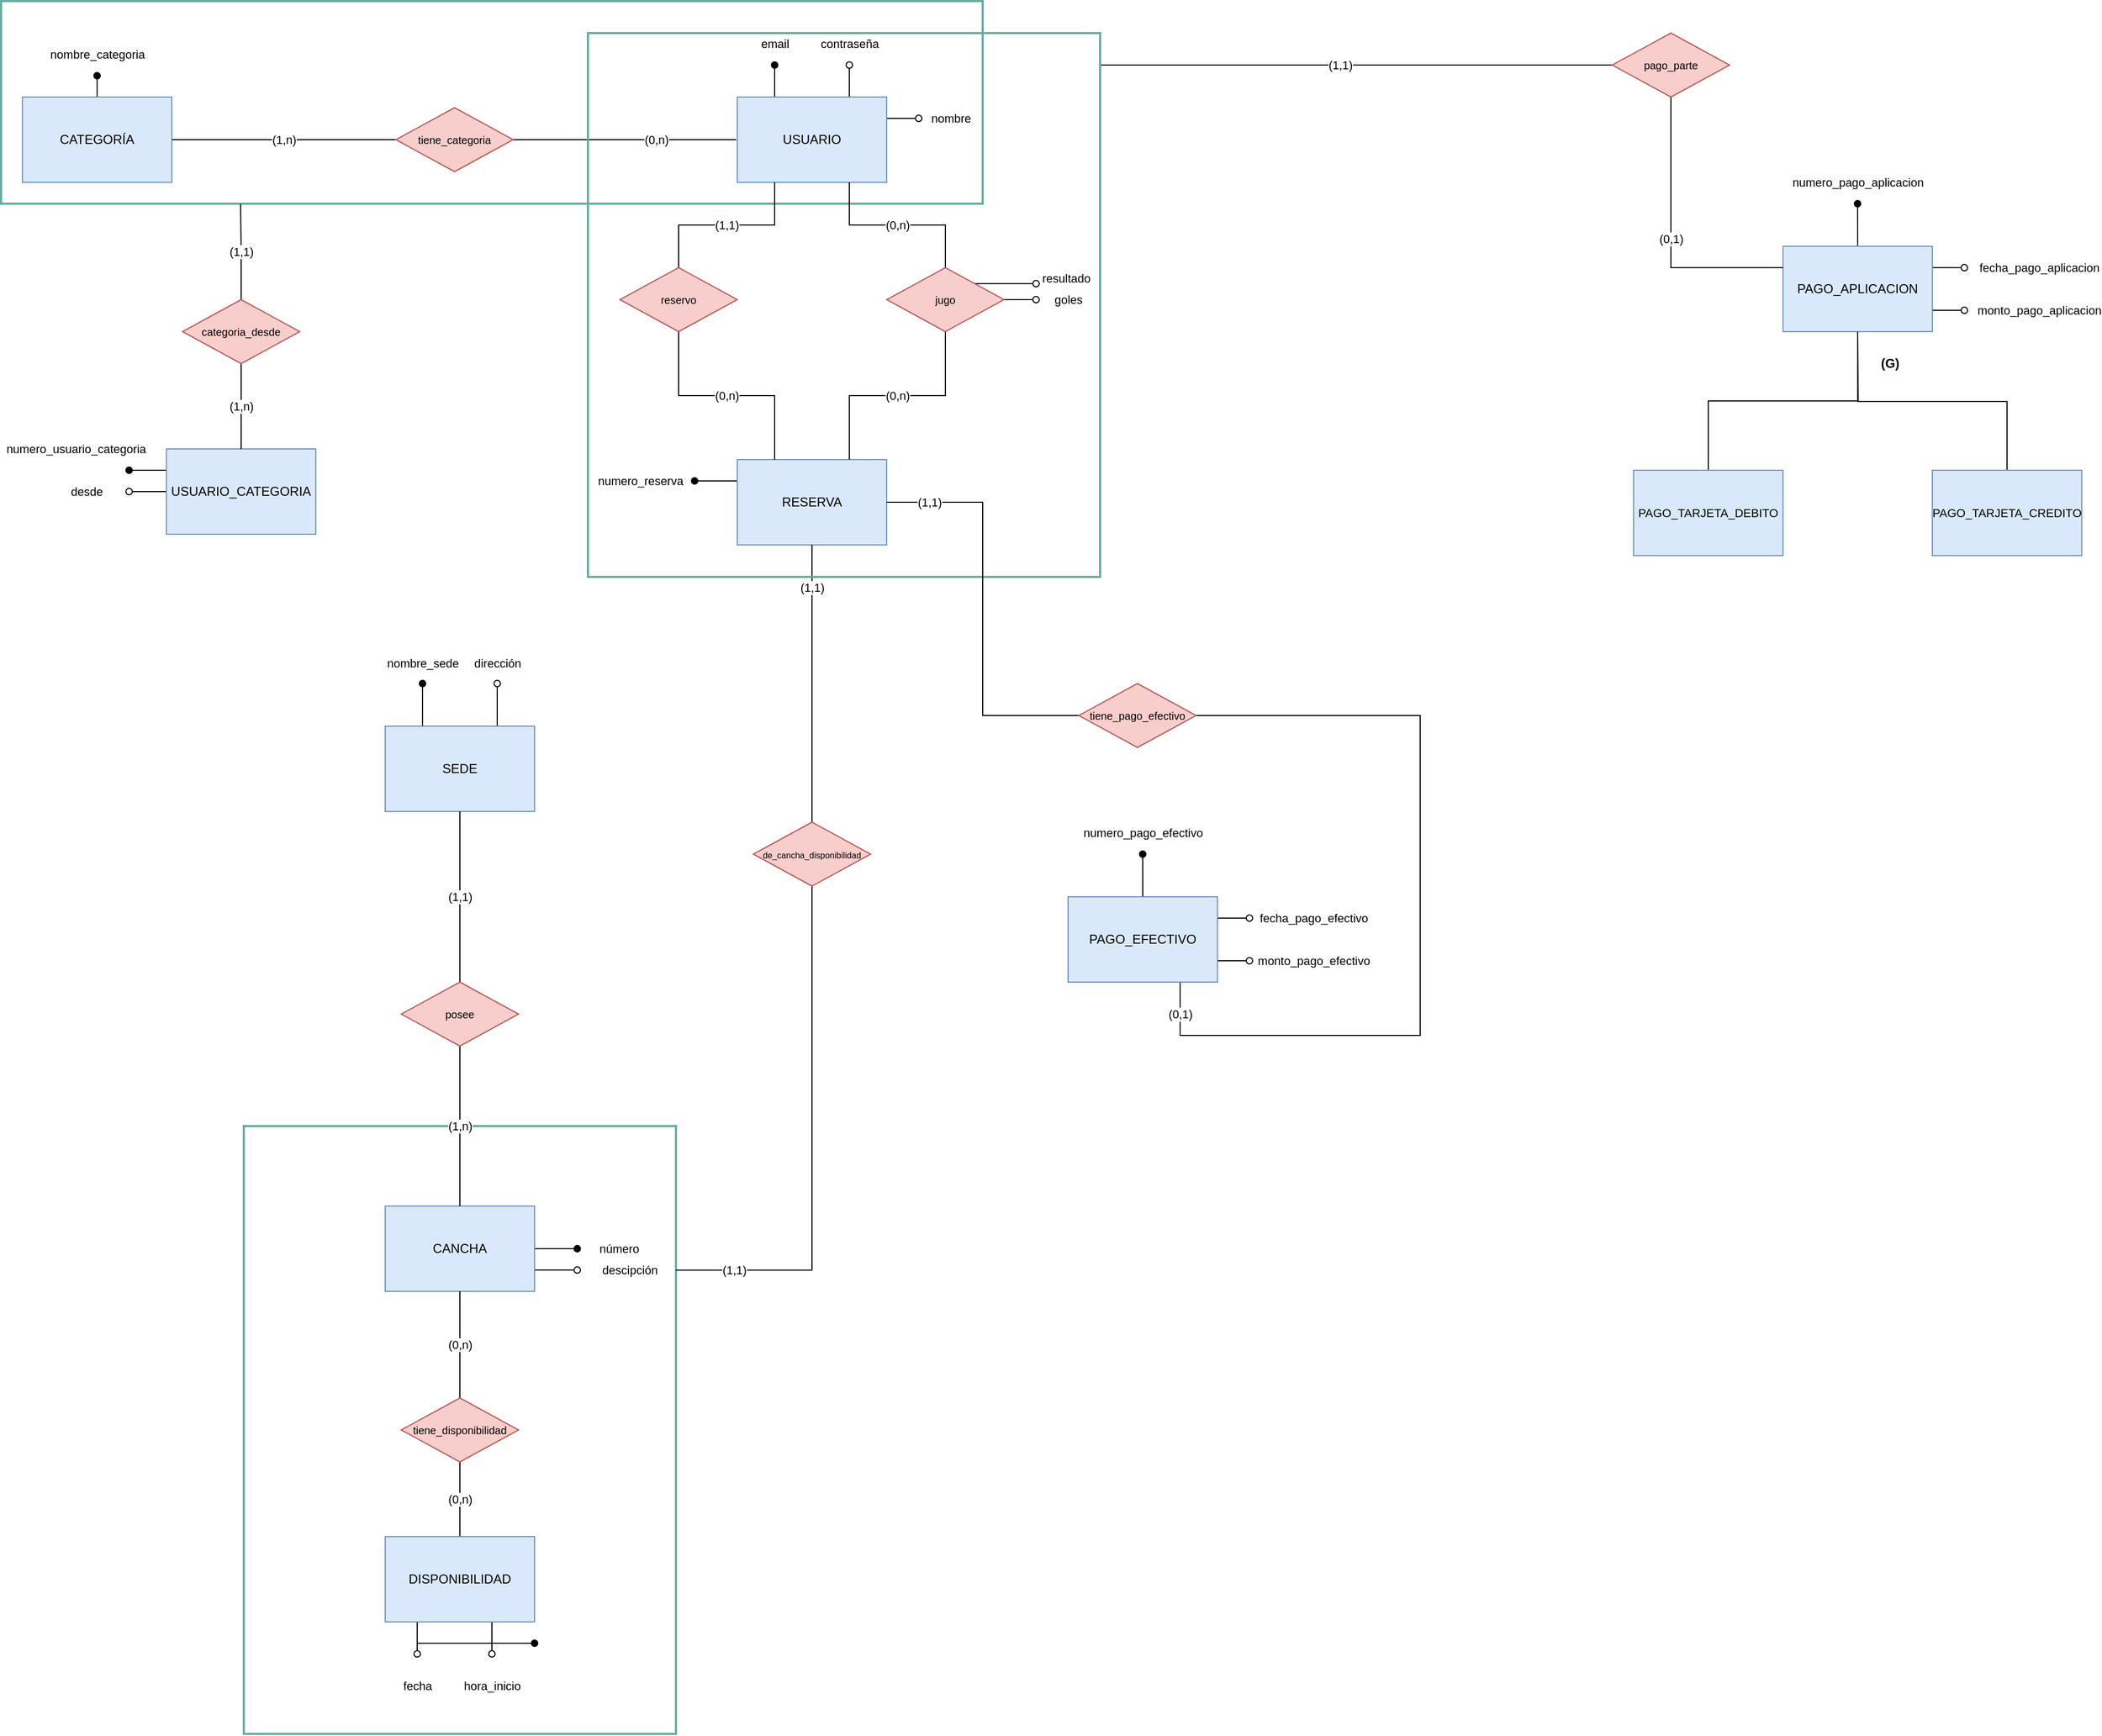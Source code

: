 <mxfile version="13.8.0" type="device"><diagram id="R2lEEEUBdFMjLlhIrx00" name="Page-1"><mxGraphModel dx="3122" dy="719" grid="1" gridSize="10" guides="1" tooltips="1" connect="1" arrows="1" fold="1" page="1" pageScale="1" pageWidth="850" pageHeight="1100" background="#FFFFFF" math="0" shadow="0" extFonts="Permanent Marker^https://fonts.googleapis.com/css?family=Permanent+Marker"><root><mxCell id="0"/><mxCell id="1" parent="0"/><mxCell id="BPh5XTCDT2WyI2NIFhle-4" value="" style="rounded=0;whiteSpace=wrap;html=1;fillColor=none;strokeColor=#67AB9F;strokeWidth=2;" parent="1" vertex="1"><mxGeometry x="-1050" y="10" width="920" height="190" as="geometry"/></mxCell><mxCell id="kf0vM6OTvhmCCI-m05ix-49" value="" style="rounded=0;whiteSpace=wrap;html=1;fillColor=none;strokeColor=#67AB9F;strokeWidth=2;" parent="1" vertex="1"><mxGeometry x="-822.5" y="1065" width="405" height="570" as="geometry"/></mxCell><mxCell id="pbBQ82UkwCZ1x_WCsIeZ-78" value="email" style="edgeStyle=orthogonalEdgeStyle;rounded=0;orthogonalLoop=1;jettySize=auto;html=1;exitX=0.25;exitY=0;exitDx=0;exitDy=0;endArrow=oval;endFill=1;" parent="1" source="GshNVaEzF-OYgvFtha6f-1" edge="1"><mxGeometry x="1" y="20" relative="1" as="geometry"><mxPoint x="-325" y="70" as="targetPoint"/><mxPoint x="20" y="-20" as="offset"/></mxGeometry></mxCell><mxCell id="pbBQ82UkwCZ1x_WCsIeZ-79" value="contraseña" style="edgeStyle=orthogonalEdgeStyle;rounded=0;orthogonalLoop=1;jettySize=auto;html=1;exitX=0.75;exitY=0;exitDx=0;exitDy=0;endArrow=oval;endFill=0;" parent="1" source="GshNVaEzF-OYgvFtha6f-1" edge="1"><mxGeometry x="1" y="20" relative="1" as="geometry"><mxPoint x="-255" y="70" as="targetPoint"/><mxPoint x="20" y="-20" as="offset"/></mxGeometry></mxCell><mxCell id="Ywkk9bYT6Yz2cY7bNHjs-14" value="nombre" style="edgeStyle=orthogonalEdgeStyle;rounded=0;orthogonalLoop=1;jettySize=auto;html=1;exitX=1;exitY=0.25;exitDx=0;exitDy=0;endArrow=oval;endFill=0;strokeWidth=1;" parent="1" source="GshNVaEzF-OYgvFtha6f-1" edge="1"><mxGeometry x="1" y="30" relative="1" as="geometry"><mxPoint x="-190" y="120" as="targetPoint"/><mxPoint x="30" y="30" as="offset"/></mxGeometry></mxCell><mxCell id="GshNVaEzF-OYgvFtha6f-1" value="USUARIO" style="whiteSpace=wrap;html=1;align=center;fillColor=#dae8fc;strokeColor=#6c8ebf;" parent="1" vertex="1"><mxGeometry x="-360" y="100" width="140" height="80" as="geometry"/></mxCell><mxCell id="pbBQ82UkwCZ1x_WCsIeZ-85" value="descipción" style="edgeStyle=orthogonalEdgeStyle;rounded=0;orthogonalLoop=1;jettySize=auto;html=1;exitX=1;exitY=0.75;exitDx=0;exitDy=0;endArrow=oval;endFill=0;" parent="1" source="pbBQ82UkwCZ1x_WCsIeZ-7" edge="1"><mxGeometry x="1" y="50" relative="1" as="geometry"><mxPoint x="-510" y="1200" as="targetPoint"/><mxPoint x="50" y="50" as="offset"/></mxGeometry></mxCell><mxCell id="pbBQ82UkwCZ1x_WCsIeZ-86" value="número" style="edgeStyle=orthogonalEdgeStyle;rounded=0;orthogonalLoop=1;jettySize=auto;html=1;exitX=1;exitY=0.5;exitDx=0;exitDy=0;endArrow=oval;endFill=1;" parent="1" source="pbBQ82UkwCZ1x_WCsIeZ-7" edge="1"><mxGeometry x="1" y="40" relative="1" as="geometry"><mxPoint x="-510" y="1180" as="targetPoint"/><mxPoint x="40" y="40" as="offset"/></mxGeometry></mxCell><mxCell id="pbBQ82UkwCZ1x_WCsIeZ-7" value="CANCHA" style="whiteSpace=wrap;html=1;align=center;strokeColor=#6c8ebf;fillColor=#dae8fc;" parent="1" vertex="1"><mxGeometry x="-690" y="1140" width="140" height="80" as="geometry"/></mxCell><mxCell id="pbBQ82UkwCZ1x_WCsIeZ-80" value="nombre_sede" style="edgeStyle=orthogonalEdgeStyle;rounded=0;orthogonalLoop=1;jettySize=auto;html=1;exitX=0.25;exitY=0;exitDx=0;exitDy=0;endArrow=oval;endFill=1;" parent="1" source="pbBQ82UkwCZ1x_WCsIeZ-14" edge="1"><mxGeometry x="1" y="20" relative="1" as="geometry"><mxPoint x="-655" y="650" as="targetPoint"/><mxPoint x="20" y="-20" as="offset"/></mxGeometry></mxCell><mxCell id="kf0vM6OTvhmCCI-m05ix-2" value="dirección" style="edgeStyle=orthogonalEdgeStyle;rounded=0;orthogonalLoop=1;jettySize=auto;html=1;exitX=0.75;exitY=0;exitDx=0;exitDy=0;endArrow=oval;endFill=0;" parent="1" source="pbBQ82UkwCZ1x_WCsIeZ-14" edge="1"><mxGeometry x="1" y="20" relative="1" as="geometry"><mxPoint x="-585" y="650" as="targetPoint"/><mxPoint x="20" y="-20" as="offset"/></mxGeometry></mxCell><mxCell id="pbBQ82UkwCZ1x_WCsIeZ-14" value="SEDE" style="whiteSpace=wrap;html=1;align=center;strokeColor=#6c8ebf;fillColor=#dae8fc;" parent="1" vertex="1"><mxGeometry x="-690" y="690" width="140" height="80" as="geometry"/></mxCell><mxCell id="pbBQ82UkwCZ1x_WCsIeZ-57" value="(1,1)" style="edgeStyle=orthogonalEdgeStyle;rounded=0;orthogonalLoop=1;jettySize=auto;html=1;exitX=0.5;exitY=0;exitDx=0;exitDy=0;entryX=0.5;entryY=1;entryDx=0;entryDy=0;endArrow=none;endFill=0;" parent="1" source="pbBQ82UkwCZ1x_WCsIeZ-56" target="pbBQ82UkwCZ1x_WCsIeZ-14" edge="1"><mxGeometry relative="1" as="geometry"/></mxCell><mxCell id="pbBQ82UkwCZ1x_WCsIeZ-58" value="(1,n)" style="edgeStyle=orthogonalEdgeStyle;rounded=0;orthogonalLoop=1;jettySize=auto;html=1;exitX=0.5;exitY=1;exitDx=0;exitDy=0;entryX=0.5;entryY=0;entryDx=0;entryDy=0;endArrow=none;endFill=0;" parent="1" source="pbBQ82UkwCZ1x_WCsIeZ-56" target="pbBQ82UkwCZ1x_WCsIeZ-7" edge="1"><mxGeometry relative="1" as="geometry"/></mxCell><mxCell id="pbBQ82UkwCZ1x_WCsIeZ-56" value="&lt;font style=&quot;font-size: 10px&quot;&gt;posee&lt;/font&gt;" style="shape=rhombus;perimeter=rhombusPerimeter;whiteSpace=wrap;html=1;align=center;strokeColor=#b85450;fontSize=12;fillColor=#f8cecc;" parent="1" vertex="1"><mxGeometry x="-675" y="930" width="110" height="60" as="geometry"/></mxCell><mxCell id="BPh5XTCDT2WyI2NIFhle-3" value="nombre_categoria" style="edgeStyle=orthogonalEdgeStyle;rounded=0;orthogonalLoop=1;jettySize=auto;html=1;exitX=0.5;exitY=0;exitDx=0;exitDy=0;endArrow=oval;endFill=1;" parent="1" source="kf0vM6OTvhmCCI-m05ix-7" edge="1"><mxGeometry x="1" y="20" relative="1" as="geometry"><mxPoint x="-960" y="80" as="targetPoint"/><mxPoint x="20" y="-20" as="offset"/></mxGeometry></mxCell><mxCell id="BPh5XTCDT2WyI2NIFhle-5" value="(1,n)" style="edgeStyle=orthogonalEdgeStyle;rounded=0;orthogonalLoop=1;jettySize=auto;html=1;entryX=0;entryY=0.5;entryDx=0;entryDy=0;endArrow=none;endFill=0;" parent="1" source="kf0vM6OTvhmCCI-m05ix-7" target="kf0vM6OTvhmCCI-m05ix-11" edge="1"><mxGeometry relative="1" as="geometry"/></mxCell><mxCell id="kf0vM6OTvhmCCI-m05ix-7" value="CATEGORÍA" style="whiteSpace=wrap;html=1;align=center;fillColor=#dae8fc;strokeColor=#6c8ebf;" parent="1" vertex="1"><mxGeometry x="-1030" y="100" width="140" height="80" as="geometry"/></mxCell><mxCell id="kf0vM6OTvhmCCI-m05ix-14" value="(0,n)" style="edgeStyle=orthogonalEdgeStyle;rounded=0;orthogonalLoop=1;jettySize=auto;html=1;exitX=1;exitY=0.5;exitDx=0;exitDy=0;endArrow=none;endFill=0;" parent="1" source="kf0vM6OTvhmCCI-m05ix-11" edge="1"><mxGeometry relative="1" as="geometry"><mxPoint x="-420" y="140" as="targetPoint"/><Array as="points"><mxPoint x="-361" y="140"/></Array></mxGeometry></mxCell><mxCell id="kf0vM6OTvhmCCI-m05ix-11" value="&lt;font style=&quot;font-size: 10px&quot;&gt;tiene_categoria&lt;/font&gt;" style="shape=rhombus;perimeter=rhombusPerimeter;whiteSpace=wrap;html=1;align=center;strokeColor=#b85450;fontSize=12;fillColor=#f8cecc;" parent="1" vertex="1"><mxGeometry x="-680" y="110" width="110" height="60" as="geometry"/></mxCell><mxCell id="kf0vM6OTvhmCCI-m05ix-16" value="numero_usuario_categoria" style="edgeStyle=orthogonalEdgeStyle;rounded=0;orthogonalLoop=1;jettySize=auto;html=1;exitX=0;exitY=0.25;exitDx=0;exitDy=0;endArrow=oval;endFill=1;" parent="1" source="kf0vM6OTvhmCCI-m05ix-12" edge="1"><mxGeometry x="1" y="-54" relative="1" as="geometry"><mxPoint x="-930" y="450" as="targetPoint"/><mxPoint x="-50" y="34" as="offset"/></mxGeometry></mxCell><mxCell id="kf0vM6OTvhmCCI-m05ix-20" value="desde" style="edgeStyle=orthogonalEdgeStyle;rounded=0;orthogonalLoop=1;jettySize=auto;html=1;exitX=0;exitY=0.5;exitDx=0;exitDy=0;endArrow=oval;endFill=0;" parent="1" source="kf0vM6OTvhmCCI-m05ix-12" edge="1"><mxGeometry x="1" y="40" relative="1" as="geometry"><mxPoint x="-930" y="470" as="targetPoint"/><mxPoint x="-40" y="-40" as="offset"/></mxGeometry></mxCell><mxCell id="kf0vM6OTvhmCCI-m05ix-12" value="USUARIO_CATEGORIA" style="whiteSpace=wrap;html=1;align=center;strokeColor=#6c8ebf;fillColor=#dae8fc;" parent="1" vertex="1"><mxGeometry x="-895" y="430" width="140" height="80" as="geometry"/></mxCell><mxCell id="kf0vM6OTvhmCCI-m05ix-31" value="numero_reserva" style="edgeStyle=orthogonalEdgeStyle;rounded=0;orthogonalLoop=1;jettySize=auto;html=1;exitX=0;exitY=0.25;exitDx=0;exitDy=0;endArrow=oval;endFill=1;" parent="1" source="kf0vM6OTvhmCCI-m05ix-19" edge="1"><mxGeometry x="1" y="50" relative="1" as="geometry"><mxPoint x="-400" y="460" as="targetPoint"/><mxPoint x="-50" y="-50" as="offset"/></mxGeometry></mxCell><mxCell id="kf0vM6OTvhmCCI-m05ix-19" value="RESERVA" style="whiteSpace=wrap;html=1;align=center;strokeColor=#6c8ebf;fillColor=#dae8fc;" parent="1" vertex="1"><mxGeometry x="-360" y="440" width="140" height="80" as="geometry"/></mxCell><mxCell id="kf0vM6OTvhmCCI-m05ix-23" value="(1,1)" style="edgeStyle=orthogonalEdgeStyle;rounded=0;orthogonalLoop=1;jettySize=auto;html=1;entryX=0.25;entryY=1;entryDx=0;entryDy=0;endArrow=none;endFill=0;" parent="1" source="kf0vM6OTvhmCCI-m05ix-21" target="GshNVaEzF-OYgvFtha6f-1" edge="1"><mxGeometry relative="1" as="geometry"/></mxCell><mxCell id="kf0vM6OTvhmCCI-m05ix-30" value="(0,n)" style="edgeStyle=orthogonalEdgeStyle;rounded=0;orthogonalLoop=1;jettySize=auto;html=1;exitX=0.5;exitY=1;exitDx=0;exitDy=0;entryX=0.25;entryY=0;entryDx=0;entryDy=0;endArrow=none;endFill=0;" parent="1" source="kf0vM6OTvhmCCI-m05ix-21" target="kf0vM6OTvhmCCI-m05ix-19" edge="1"><mxGeometry relative="1" as="geometry"/></mxCell><mxCell id="kf0vM6OTvhmCCI-m05ix-21" value="&lt;font style=&quot;font-size: 10px&quot;&gt;reservo&lt;/font&gt;" style="shape=rhombus;perimeter=rhombusPerimeter;whiteSpace=wrap;html=1;align=center;strokeColor=#b85450;fontSize=12;fillColor=#f8cecc;" parent="1" vertex="1"><mxGeometry x="-470" y="260" width="110" height="60" as="geometry"/></mxCell><mxCell id="kf0vM6OTvhmCCI-m05ix-27" value="(0,n)" style="edgeStyle=orthogonalEdgeStyle;rounded=0;orthogonalLoop=1;jettySize=auto;html=1;entryX=0.75;entryY=1;entryDx=0;entryDy=0;endArrow=none;endFill=0;" parent="1" source="kf0vM6OTvhmCCI-m05ix-26" target="GshNVaEzF-OYgvFtha6f-1" edge="1"><mxGeometry relative="1" as="geometry"/></mxCell><mxCell id="kf0vM6OTvhmCCI-m05ix-28" value="(0,n)" style="edgeStyle=orthogonalEdgeStyle;rounded=0;orthogonalLoop=1;jettySize=auto;html=1;exitX=0.5;exitY=1;exitDx=0;exitDy=0;entryX=0.75;entryY=0;entryDx=0;entryDy=0;endArrow=none;endFill=0;" parent="1" source="kf0vM6OTvhmCCI-m05ix-26" target="kf0vM6OTvhmCCI-m05ix-19" edge="1"><mxGeometry relative="1" as="geometry"/></mxCell><mxCell id="kf0vM6OTvhmCCI-m05ix-37" value="goles" style="edgeStyle=orthogonalEdgeStyle;rounded=0;orthogonalLoop=1;jettySize=auto;html=1;exitX=1;exitY=0.5;exitDx=0;exitDy=0;endArrow=oval;endFill=0;" parent="1" source="kf0vM6OTvhmCCI-m05ix-26" edge="1"><mxGeometry x="1" y="30" relative="1" as="geometry"><mxPoint x="-80" y="290" as="targetPoint"/><mxPoint x="30" y="30" as="offset"/></mxGeometry></mxCell><mxCell id="kf0vM6OTvhmCCI-m05ix-38" value="resultado" style="edgeStyle=orthogonalEdgeStyle;rounded=0;orthogonalLoop=1;jettySize=auto;html=1;exitX=1;exitY=0;exitDx=0;exitDy=0;endArrow=oval;endFill=0;" parent="1" source="kf0vM6OTvhmCCI-m05ix-26" edge="1"><mxGeometry x="1" y="30" relative="1" as="geometry"><mxPoint x="-80" y="275" as="targetPoint"/><mxPoint x="30" y="25" as="offset"/></mxGeometry></mxCell><mxCell id="kf0vM6OTvhmCCI-m05ix-26" value="&lt;span style=&quot;font-size: 10px&quot;&gt;jugo&lt;/span&gt;" style="shape=rhombus;perimeter=rhombusPerimeter;whiteSpace=wrap;html=1;align=center;strokeColor=#b85450;fontSize=12;fillColor=#f8cecc;" parent="1" vertex="1"><mxGeometry x="-220" y="260" width="110" height="60" as="geometry"/></mxCell><mxCell id="kf0vM6OTvhmCCI-m05ix-41" value="fecha" style="edgeStyle=orthogonalEdgeStyle;rounded=0;orthogonalLoop=1;jettySize=auto;html=1;exitX=0.25;exitY=1;exitDx=0;exitDy=0;endArrow=oval;endFill=0;" parent="1" source="kf0vM6OTvhmCCI-m05ix-39" edge="1"><mxGeometry x="1" y="30" relative="1" as="geometry"><mxPoint x="-660" y="1560" as="targetPoint"/><mxPoint x="-30" y="30" as="offset"/></mxGeometry></mxCell><mxCell id="kf0vM6OTvhmCCI-m05ix-42" value="hora_inicio" style="edgeStyle=orthogonalEdgeStyle;rounded=0;orthogonalLoop=1;jettySize=auto;html=1;exitX=0.75;exitY=1;exitDx=0;exitDy=0;endArrow=oval;endFill=0;" parent="1" source="kf0vM6OTvhmCCI-m05ix-39" edge="1"><mxGeometry x="1" y="30" relative="1" as="geometry"><mxPoint x="-590" y="1560" as="targetPoint"/><mxPoint x="-30" y="30" as="offset"/></mxGeometry></mxCell><mxCell id="kf0vM6OTvhmCCI-m05ix-47" value="(0,n)" style="edgeStyle=orthogonalEdgeStyle;rounded=0;orthogonalLoop=1;jettySize=auto;html=1;entryX=0.5;entryY=1;entryDx=0;entryDy=0;endArrow=none;endFill=0;" parent="1" source="kf0vM6OTvhmCCI-m05ix-39" target="kf0vM6OTvhmCCI-m05ix-43" edge="1"><mxGeometry relative="1" as="geometry"/></mxCell><mxCell id="kf0vM6OTvhmCCI-m05ix-39" value="DISPONIBILIDAD" style="whiteSpace=wrap;html=1;align=center;strokeColor=#6c8ebf;fillColor=#dae8fc;" parent="1" vertex="1"><mxGeometry x="-690" y="1450" width="140" height="80" as="geometry"/></mxCell><mxCell id="kf0vM6OTvhmCCI-m05ix-45" value="(0,n)" style="edgeStyle=orthogonalEdgeStyle;rounded=0;orthogonalLoop=1;jettySize=auto;html=1;entryX=0.5;entryY=1;entryDx=0;entryDy=0;endArrow=none;endFill=0;" parent="1" source="kf0vM6OTvhmCCI-m05ix-43" target="pbBQ82UkwCZ1x_WCsIeZ-7" edge="1"><mxGeometry relative="1" as="geometry"/></mxCell><mxCell id="kf0vM6OTvhmCCI-m05ix-43" value="&lt;span style=&quot;font-size: 10px&quot;&gt;tiene_disponibilidad&lt;/span&gt;" style="shape=rhombus;perimeter=rhombusPerimeter;whiteSpace=wrap;html=1;align=center;strokeColor=#b85450;fontSize=12;fillColor=#f8cecc;" parent="1" vertex="1"><mxGeometry x="-675" y="1320" width="110" height="60" as="geometry"/></mxCell><mxCell id="kf0vM6OTvhmCCI-m05ix-51" value="(1,1)" style="edgeStyle=orthogonalEdgeStyle;rounded=0;orthogonalLoop=1;jettySize=auto;html=1;entryX=0.5;entryY=1;entryDx=0;entryDy=0;endArrow=none;endFill=0;" parent="1" source="kf0vM6OTvhmCCI-m05ix-48" target="kf0vM6OTvhmCCI-m05ix-19" edge="1"><mxGeometry x="0.692" relative="1" as="geometry"><Array as="points"><mxPoint x="-290" y="820"/><mxPoint x="-290" y="820"/></Array><mxPoint as="offset"/></mxGeometry></mxCell><mxCell id="kf0vM6OTvhmCCI-m05ix-52" value="(1,1)" style="edgeStyle=orthogonalEdgeStyle;rounded=0;orthogonalLoop=1;jettySize=auto;html=1;endArrow=none;endFill=0;exitX=0.5;exitY=1;exitDx=0;exitDy=0;entryX=1;entryY=0.237;entryDx=0;entryDy=0;entryPerimeter=0;" parent="1" source="kf0vM6OTvhmCCI-m05ix-48" target="kf0vM6OTvhmCCI-m05ix-49" edge="1"><mxGeometry x="0.778" relative="1" as="geometry"><mxPoint x="-410" y="1200" as="targetPoint"/><Array as="points"><mxPoint x="-290" y="1200"/></Array><mxPoint as="offset"/></mxGeometry></mxCell><mxCell id="kf0vM6OTvhmCCI-m05ix-48" value="&lt;font style=&quot;font-size: 8px&quot;&gt;de_cancha_disponibilidad&lt;/font&gt;" style="shape=rhombus;perimeter=rhombusPerimeter;whiteSpace=wrap;html=1;align=center;strokeColor=#b85450;fontSize=12;fillColor=#f8cecc;" parent="1" vertex="1"><mxGeometry x="-345" y="780" width="110" height="60" as="geometry"/></mxCell><mxCell id="BPh5XTCDT2WyI2NIFhle-2" value="" style="endArrow=oval;html=1;endFill=1;" parent="1" edge="1"><mxGeometry width="50" height="50" relative="1" as="geometry"><mxPoint x="-660" y="1550" as="sourcePoint"/><mxPoint x="-550" y="1550" as="targetPoint"/></mxGeometry></mxCell><mxCell id="BPh5XTCDT2WyI2NIFhle-8" value="(1,n)" style="edgeStyle=orthogonalEdgeStyle;rounded=0;orthogonalLoop=1;jettySize=auto;html=1;entryX=0.5;entryY=0;entryDx=0;entryDy=0;endArrow=none;endFill=0;" parent="1" source="BPh5XTCDT2WyI2NIFhle-7" target="kf0vM6OTvhmCCI-m05ix-12" edge="1"><mxGeometry relative="1" as="geometry"/></mxCell><mxCell id="BPh5XTCDT2WyI2NIFhle-9" value="(1,1)" style="edgeStyle=orthogonalEdgeStyle;rounded=0;orthogonalLoop=1;jettySize=auto;html=1;entryX=0.244;entryY=1.002;entryDx=0;entryDy=0;endArrow=none;endFill=0;entryPerimeter=0;" parent="1" source="BPh5XTCDT2WyI2NIFhle-7" target="BPh5XTCDT2WyI2NIFhle-4" edge="1"><mxGeometry relative="1" as="geometry"/></mxCell><mxCell id="BPh5XTCDT2WyI2NIFhle-7" value="&lt;span style=&quot;font-size: 10px&quot;&gt;categoria_desde&lt;/span&gt;" style="shape=rhombus;perimeter=rhombusPerimeter;whiteSpace=wrap;html=1;align=center;strokeColor=#b85450;fontSize=12;fillColor=#f8cecc;" parent="1" vertex="1"><mxGeometry x="-880" y="290" width="110" height="60" as="geometry"/></mxCell><mxCell id="Ywkk9bYT6Yz2cY7bNHjs-7" value="numero_pago_aplicacion" style="edgeStyle=orthogonalEdgeStyle;rounded=0;orthogonalLoop=1;jettySize=auto;html=1;exitX=0.5;exitY=0;exitDx=0;exitDy=0;endArrow=oval;endFill=1;" parent="1" source="Ywkk9bYT6Yz2cY7bNHjs-1" edge="1"><mxGeometry x="1" y="20" relative="1" as="geometry"><mxPoint x="689.941" y="200" as="targetPoint"/><mxPoint x="20" y="-20" as="offset"/></mxGeometry></mxCell><mxCell id="Ywkk9bYT6Yz2cY7bNHjs-17" value="fecha_pago_aplicacion" style="edgeStyle=orthogonalEdgeStyle;rounded=0;orthogonalLoop=1;jettySize=auto;html=1;exitX=1;exitY=0.25;exitDx=0;exitDy=0;endArrow=oval;endFill=0;strokeWidth=1;" parent="1" source="Ywkk9bYT6Yz2cY7bNHjs-1" edge="1"><mxGeometry x="1" y="70" relative="1" as="geometry"><mxPoint x="790" y="260" as="targetPoint"/><mxPoint x="70" y="70" as="offset"/></mxGeometry></mxCell><mxCell id="Ywkk9bYT6Yz2cY7bNHjs-19" value="monto_pago_aplicacion" style="edgeStyle=orthogonalEdgeStyle;rounded=0;orthogonalLoop=1;jettySize=auto;html=1;exitX=1;exitY=0.75;exitDx=0;exitDy=0;endArrow=oval;endFill=0;strokeWidth=1;" parent="1" source="Ywkk9bYT6Yz2cY7bNHjs-1" edge="1"><mxGeometry x="1" y="70" relative="1" as="geometry"><mxPoint x="790" y="300" as="targetPoint"/><mxPoint x="70" y="70" as="offset"/></mxGeometry></mxCell><mxCell id="Ywkk9bYT6Yz2cY7bNHjs-1" value="PAGO_APLICACION" style="whiteSpace=wrap;html=1;align=center;strokeColor=#6c8ebf;fillColor=#dae8fc;" parent="1" vertex="1"><mxGeometry x="620" y="240" width="140" height="80" as="geometry"/></mxCell><mxCell id="Ywkk9bYT6Yz2cY7bNHjs-4" style="edgeStyle=orthogonalEdgeStyle;rounded=0;orthogonalLoop=1;jettySize=auto;html=1;exitX=0.5;exitY=0;exitDx=0;exitDy=0;entryX=0.5;entryY=1;entryDx=0;entryDy=0;endArrow=none;endFill=0;" parent="1" source="Ywkk9bYT6Yz2cY7bNHjs-2" target="Ywkk9bYT6Yz2cY7bNHjs-1" edge="1"><mxGeometry relative="1" as="geometry"/></mxCell><mxCell id="Ywkk9bYT6Yz2cY7bNHjs-2" value="&lt;font style=&quot;font-size: 11px&quot;&gt;PAGO_TARJETA_DEBITO&lt;/font&gt;" style="whiteSpace=wrap;html=1;align=center;strokeColor=#6c8ebf;fillColor=#dae8fc;" parent="1" vertex="1"><mxGeometry x="480" y="450" width="140" height="80" as="geometry"/></mxCell><mxCell id="Ywkk9bYT6Yz2cY7bNHjs-5" style="edgeStyle=orthogonalEdgeStyle;rounded=0;orthogonalLoop=1;jettySize=auto;html=1;exitX=0.5;exitY=0;exitDx=0;exitDy=0;endArrow=none;endFill=0;" parent="1" source="Ywkk9bYT6Yz2cY7bNHjs-3" edge="1"><mxGeometry relative="1" as="geometry"><mxPoint x="690" y="320.0" as="targetPoint"/></mxGeometry></mxCell><mxCell id="Ywkk9bYT6Yz2cY7bNHjs-3" value="&lt;font style=&quot;font-size: 11px&quot;&gt;PAGO_TARJETA_CREDITO&lt;/font&gt;" style="whiteSpace=wrap;html=1;align=center;strokeColor=#6c8ebf;fillColor=#dae8fc;" parent="1" vertex="1"><mxGeometry x="760" y="450" width="140" height="80" as="geometry"/></mxCell><mxCell id="Ywkk9bYT6Yz2cY7bNHjs-6" value="(G)" style="text;html=1;align=center;verticalAlign=middle;resizable=0;points=[];autosize=1;fontStyle=1" parent="1" vertex="1"><mxGeometry x="705" y="340" width="30" height="20" as="geometry"/></mxCell><mxCell id="Ywkk9bYT6Yz2cY7bNHjs-22" value="(1,1)" style="edgeStyle=orthogonalEdgeStyle;rounded=0;orthogonalLoop=1;jettySize=auto;html=1;exitX=1;exitY=0;exitDx=0;exitDy=0;entryX=0;entryY=0.5;entryDx=0;entryDy=0;endArrow=none;endFill=0;strokeWidth=1;" parent="1" source="Ywkk9bYT6Yz2cY7bNHjs-11" target="Ywkk9bYT6Yz2cY7bNHjs-15" edge="1"><mxGeometry relative="1" as="geometry"><Array as="points"><mxPoint x="-20" y="70"/></Array></mxGeometry></mxCell><mxCell id="Ywkk9bYT6Yz2cY7bNHjs-11" value="" style="rounded=0;whiteSpace=wrap;html=1;strokeWidth=2;fillColor=none;strokeColor=#67AB9F;" parent="1" vertex="1"><mxGeometry x="-500" y="40" width="480" height="510" as="geometry"/></mxCell><mxCell id="Ywkk9bYT6Yz2cY7bNHjs-24" value="(0,1)" style="edgeStyle=orthogonalEdgeStyle;rounded=0;orthogonalLoop=1;jettySize=auto;html=1;exitX=0.5;exitY=1;exitDx=0;exitDy=0;entryX=0;entryY=0.25;entryDx=0;entryDy=0;endArrow=none;endFill=0;strokeWidth=1;" parent="1" source="Ywkk9bYT6Yz2cY7bNHjs-15" target="Ywkk9bYT6Yz2cY7bNHjs-1" edge="1"><mxGeometry relative="1" as="geometry"/></mxCell><mxCell id="Ywkk9bYT6Yz2cY7bNHjs-15" value="&lt;span style=&quot;font-size: 10px&quot;&gt;pago_parte&lt;/span&gt;" style="shape=rhombus;perimeter=rhombusPerimeter;whiteSpace=wrap;html=1;align=center;strokeColor=#b85450;fontSize=12;fillColor=#f8cecc;" parent="1" vertex="1"><mxGeometry x="460" y="40" width="110" height="60" as="geometry"/></mxCell><mxCell id="Ywkk9bYT6Yz2cY7bNHjs-28" value="(0,1)" style="edgeStyle=orthogonalEdgeStyle;rounded=0;orthogonalLoop=1;jettySize=auto;html=1;exitX=1;exitY=0.5;exitDx=0;exitDy=0;entryX=0.75;entryY=1;entryDx=0;entryDy=0;endArrow=none;endFill=0;strokeWidth=1;" parent="1" source="Ywkk9bYT6Yz2cY7bNHjs-27" target="Ywkk9bYT6Yz2cY7bNHjs-35" edge="1"><mxGeometry x="0.924" relative="1" as="geometry"><mxPoint x="210" y="480" as="sourcePoint"/><mxPoint x="190.0" y="480.0" as="targetPoint"/><Array as="points"><mxPoint x="280" y="680"/><mxPoint x="280" y="980"/><mxPoint x="55" y="980"/></Array><mxPoint as="offset"/></mxGeometry></mxCell><mxCell id="Ywkk9bYT6Yz2cY7bNHjs-29" value="(1,1)" style="edgeStyle=orthogonalEdgeStyle;rounded=0;orthogonalLoop=1;jettySize=auto;html=1;exitX=0;exitY=0.5;exitDx=0;exitDy=0;entryX=1;entryY=0.5;entryDx=0;entryDy=0;endArrow=none;endFill=0;strokeWidth=1;" parent="1" source="Ywkk9bYT6Yz2cY7bNHjs-27" target="kf0vM6OTvhmCCI-m05ix-19" edge="1"><mxGeometry x="0.789" relative="1" as="geometry"><mxPoint as="offset"/></mxGeometry></mxCell><mxCell id="Ywkk9bYT6Yz2cY7bNHjs-27" value="&lt;span style=&quot;font-size: 10px&quot;&gt;tiene_pago_efectivo&lt;/span&gt;" style="shape=rhombus;perimeter=rhombusPerimeter;whiteSpace=wrap;html=1;align=center;strokeColor=#b85450;fontSize=12;fillColor=#f8cecc;" parent="1" vertex="1"><mxGeometry x="-40" y="650" width="110" height="60" as="geometry"/></mxCell><mxCell id="Ywkk9bYT6Yz2cY7bNHjs-32" value="numero_pago_efectivo" style="edgeStyle=orthogonalEdgeStyle;rounded=0;orthogonalLoop=1;jettySize=auto;html=1;exitX=0.5;exitY=0;exitDx=0;exitDy=0;endArrow=oval;endFill=1;" parent="1" source="Ywkk9bYT6Yz2cY7bNHjs-35" edge="1"><mxGeometry x="1" y="20" relative="1" as="geometry"><mxPoint x="19.941" y="810" as="targetPoint"/><mxPoint x="20" y="-20" as="offset"/></mxGeometry></mxCell><mxCell id="Ywkk9bYT6Yz2cY7bNHjs-33" value="fecha_pago_efectivo" style="edgeStyle=orthogonalEdgeStyle;rounded=0;orthogonalLoop=1;jettySize=auto;html=1;exitX=1;exitY=0.25;exitDx=0;exitDy=0;endArrow=oval;endFill=0;strokeWidth=1;" parent="1" source="Ywkk9bYT6Yz2cY7bNHjs-35" edge="1"><mxGeometry x="1" y="60" relative="1" as="geometry"><mxPoint x="120" y="870" as="targetPoint"/><mxPoint x="60" y="60" as="offset"/></mxGeometry></mxCell><mxCell id="Ywkk9bYT6Yz2cY7bNHjs-34" value="monto_pago_efectivo" style="edgeStyle=orthogonalEdgeStyle;rounded=0;orthogonalLoop=1;jettySize=auto;html=1;exitX=1;exitY=0.75;exitDx=0;exitDy=0;endArrow=oval;endFill=0;strokeWidth=1;" parent="1" source="Ywkk9bYT6Yz2cY7bNHjs-35" edge="1"><mxGeometry x="1" y="60" relative="1" as="geometry"><mxPoint x="120" y="910" as="targetPoint"/><mxPoint x="60" y="60" as="offset"/></mxGeometry></mxCell><mxCell id="Ywkk9bYT6Yz2cY7bNHjs-35" value="PAGO_EFECTIVO" style="whiteSpace=wrap;html=1;align=center;strokeColor=#6c8ebf;fillColor=#dae8fc;" parent="1" vertex="1"><mxGeometry x="-50" y="850" width="140" height="80" as="geometry"/></mxCell></root></mxGraphModel></diagram></mxfile>